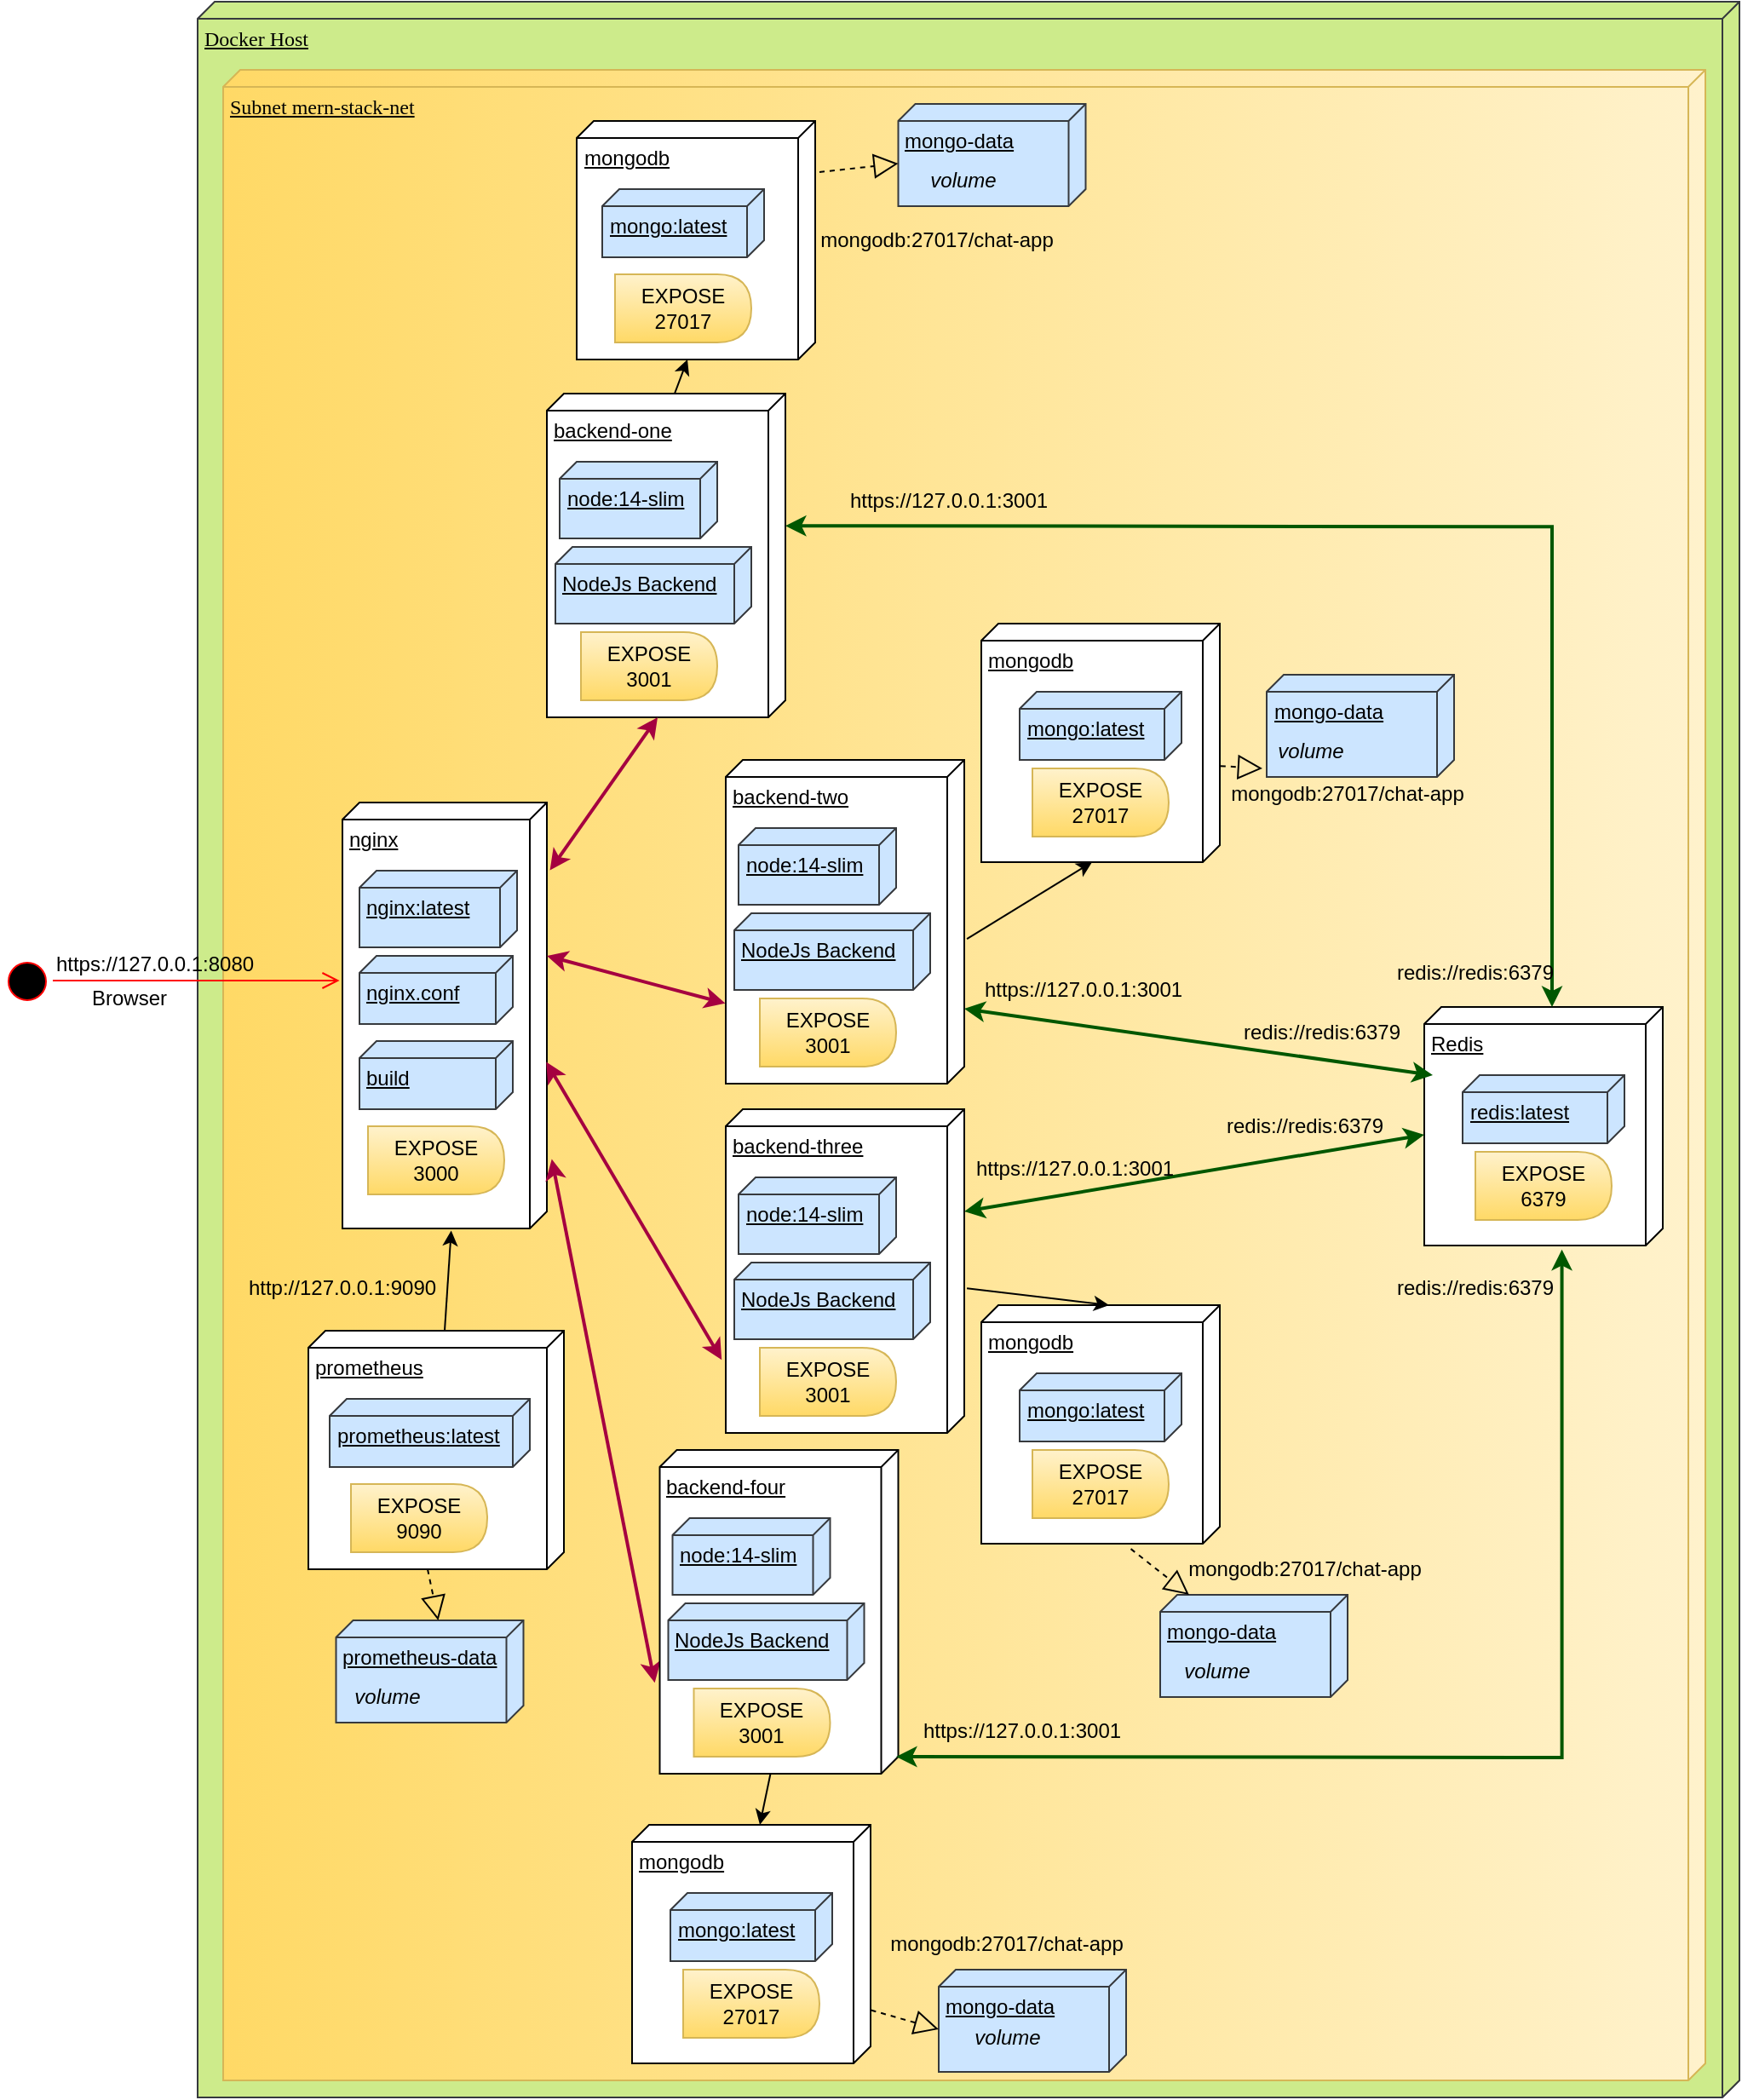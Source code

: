 <mxfile version="20.6.0" type="github">
  <diagram name="Page-1" id="5f0bae14-7c28-e335-631c-24af17079c00">
    <mxGraphModel dx="2826" dy="1805" grid="1" gridSize="10" guides="1" tooltips="1" connect="1" arrows="1" fold="1" page="1" pageScale="1" pageWidth="1100" pageHeight="850" background="none" math="0" shadow="0">
      <root>
        <mxCell id="0" />
        <mxCell id="1" parent="0" />
        <mxCell id="39150e848f15840c-1" value="Docker Host" style="verticalAlign=top;align=left;spacingTop=8;spacingLeft=2;spacingRight=12;shape=cube;size=10;direction=south;fontStyle=4;html=1;rounded=0;shadow=0;comic=0;labelBackgroundColor=none;strokeWidth=1;fontFamily=Verdana;fontSize=12;fillColor=#cdeb8b;strokeColor=#36393d;" parent="1" vertex="1">
          <mxGeometry x="75" y="-370" width="905" height="1230" as="geometry" />
        </mxCell>
        <mxCell id="spupHWkrMuhrxoyX3Kec-63" value="Subnet mern-stack-net" style="verticalAlign=top;align=left;spacingTop=8;spacingLeft=2;spacingRight=12;shape=cube;size=10;direction=south;fontStyle=4;html=1;rounded=0;shadow=0;comic=0;labelBackgroundColor=none;strokeWidth=1;fontFamily=Verdana;fontSize=12;fillColor=#fff2cc;strokeColor=#d6b656;gradientColor=#ffd966;" parent="1" vertex="1">
          <mxGeometry x="90" y="-330" width="870" height="1180" as="geometry" />
        </mxCell>
        <mxCell id="spupHWkrMuhrxoyX3Kec-8" value="prometheus" style="verticalAlign=top;align=left;spacingTop=8;spacingLeft=2;spacingRight=12;shape=cube;size=10;direction=south;fontStyle=4;html=1;" parent="1" vertex="1">
          <mxGeometry x="140" y="410" width="150" height="140" as="geometry" />
        </mxCell>
        <mxCell id="spupHWkrMuhrxoyX3Kec-9" value="mongodb" style="verticalAlign=top;align=left;spacingTop=8;spacingLeft=2;spacingRight=12;shape=cube;size=10;direction=south;fontStyle=4;html=1;" parent="1" vertex="1">
          <mxGeometry x="297.5" y="-300" width="140" height="140" as="geometry" />
        </mxCell>
        <mxCell id="spupHWkrMuhrxoyX3Kec-10" value="backend-one" style="verticalAlign=top;align=left;spacingTop=8;spacingLeft=2;spacingRight=12;shape=cube;size=10;direction=south;fontStyle=4;html=1;" parent="1" vertex="1">
          <mxGeometry x="280" y="-140" width="140" height="190" as="geometry" />
        </mxCell>
        <mxCell id="spupHWkrMuhrxoyX3Kec-11" value="nginx" style="verticalAlign=top;align=left;spacingTop=8;spacingLeft=2;spacingRight=12;shape=cube;size=10;direction=south;fontStyle=4;html=1;" parent="1" vertex="1">
          <mxGeometry x="160" y="100" width="120" height="250" as="geometry" />
        </mxCell>
        <mxCell id="spupHWkrMuhrxoyX3Kec-16" value="node:14-slim" style="verticalAlign=top;align=left;spacingTop=8;spacingLeft=2;spacingRight=12;shape=cube;size=10;direction=south;fontStyle=4;html=1;fillColor=#cce5ff;strokeColor=#36393d;" parent="1" vertex="1">
          <mxGeometry x="287.5" y="-100" width="92.5" height="45" as="geometry" />
        </mxCell>
        <mxCell id="spupHWkrMuhrxoyX3Kec-17" value="prometheus:latest" style="verticalAlign=top;align=left;spacingTop=8;spacingLeft=2;spacingRight=12;shape=cube;size=10;direction=south;fontStyle=4;html=1;fillColor=#cce5ff;strokeColor=#36393d;" parent="1" vertex="1">
          <mxGeometry x="152.5" y="450" width="117.5" height="40" as="geometry" />
        </mxCell>
        <mxCell id="spupHWkrMuhrxoyX3Kec-24" value="mongo:latest" style="verticalAlign=top;align=left;spacingTop=8;spacingLeft=2;spacingRight=12;shape=cube;size=10;direction=south;fontStyle=4;html=1;fillColor=#cce5ff;strokeColor=#36393d;" parent="1" vertex="1">
          <mxGeometry x="312.5" y="-260" width="95" height="40" as="geometry" />
        </mxCell>
        <mxCell id="spupHWkrMuhrxoyX3Kec-26" value="prometheus-data" style="verticalAlign=top;align=left;spacingTop=8;spacingLeft=2;spacingRight=12;shape=cube;size=10;direction=south;fontStyle=4;html=1;fillColor=#cce5ff;strokeColor=#36393d;" parent="1" vertex="1">
          <mxGeometry x="156.25" y="580" width="110" height="60" as="geometry" />
        </mxCell>
        <mxCell id="spupHWkrMuhrxoyX3Kec-27" value="&lt;i&gt;volume&lt;/i&gt;" style="text;html=1;resizable=0;autosize=1;align=center;verticalAlign=middle;points=[];fillColor=none;strokeColor=none;rounded=0;" parent="1" vertex="1">
          <mxGeometry x="156.25" y="610" width="60" height="30" as="geometry" />
        </mxCell>
        <mxCell id="spupHWkrMuhrxoyX3Kec-28" value="mongo-data" style="verticalAlign=top;align=left;spacingTop=8;spacingLeft=2;spacingRight=12;shape=cube;size=10;direction=south;fontStyle=4;html=1;fillColor=#cce5ff;strokeColor=#36393d;" parent="1" vertex="1">
          <mxGeometry x="486.25" y="-310" width="110" height="60" as="geometry" />
        </mxCell>
        <mxCell id="spupHWkrMuhrxoyX3Kec-29" value="&lt;i&gt;volume&lt;/i&gt;" style="text;html=1;resizable=0;autosize=1;align=center;verticalAlign=middle;points=[];fillColor=none;strokeColor=none;rounded=0;" parent="1" vertex="1">
          <mxGeometry x="493.75" y="-280" width="60" height="30" as="geometry" />
        </mxCell>
        <mxCell id="spupHWkrMuhrxoyX3Kec-31" value="NodeJs Backend" style="verticalAlign=top;align=left;spacingTop=8;spacingLeft=2;spacingRight=12;shape=cube;size=10;direction=south;fontStyle=4;html=1;fillColor=#cce5ff;strokeColor=#36393d;" parent="1" vertex="1">
          <mxGeometry x="285" y="-50" width="115" height="45" as="geometry" />
        </mxCell>
        <mxCell id="spupHWkrMuhrxoyX3Kec-32" value="nginx:latest" style="verticalAlign=top;align=left;spacingTop=8;spacingLeft=2;spacingRight=12;shape=cube;size=10;direction=south;fontStyle=4;html=1;fillColor=#cce5ff;strokeColor=#36393d;" parent="1" vertex="1">
          <mxGeometry x="170" y="140" width="92.5" height="45" as="geometry" />
        </mxCell>
        <mxCell id="spupHWkrMuhrxoyX3Kec-33" value="nginx.conf" style="verticalAlign=top;align=left;spacingTop=8;spacingLeft=2;spacingRight=12;shape=cube;size=10;direction=south;fontStyle=4;html=1;fillColor=#cce5ff;strokeColor=#36393d;" parent="1" vertex="1">
          <mxGeometry x="170" y="190" width="90" height="40" as="geometry" />
        </mxCell>
        <mxCell id="spupHWkrMuhrxoyX3Kec-35" value="EXPOSE&lt;br&gt;3000" style="shape=delay;whiteSpace=wrap;html=1;gradientDirection=south;fillColor=#fff2cc;gradientColor=#ffd966;strokeColor=#d6b656;" parent="1" vertex="1">
          <mxGeometry x="175" y="290" width="80" height="40" as="geometry" />
        </mxCell>
        <mxCell id="spupHWkrMuhrxoyX3Kec-36" value="EXPOSE&lt;br&gt;3001" style="shape=delay;whiteSpace=wrap;html=1;gradientDirection=south;fillColor=#fff2cc;gradientColor=#ffd966;strokeColor=#d6b656;" parent="1" vertex="1">
          <mxGeometry x="300" width="80" height="40" as="geometry" />
        </mxCell>
        <mxCell id="spupHWkrMuhrxoyX3Kec-37" value="EXPOSE&lt;br&gt;27017" style="shape=delay;whiteSpace=wrap;html=1;gradientDirection=south;fillColor=#fff2cc;gradientColor=#ffd966;strokeColor=#d6b656;" parent="1" vertex="1">
          <mxGeometry x="320" y="-210" width="80" height="40" as="geometry" />
        </mxCell>
        <mxCell id="spupHWkrMuhrxoyX3Kec-38" value="EXPOSE&lt;br&gt;9090" style="shape=delay;whiteSpace=wrap;html=1;gradientDirection=south;fillColor=#fff2cc;gradientColor=#ffd966;strokeColor=#d6b656;" parent="1" vertex="1">
          <mxGeometry x="165" y="500" width="80" height="40" as="geometry" />
        </mxCell>
        <mxCell id="spupHWkrMuhrxoyX3Kec-43" value="" style="endArrow=block;dashed=1;endFill=0;endSize=12;html=1;rounded=0;entryX=0;entryY=0;entryDx=0;entryDy=50;entryPerimeter=0;exitX=0;exitY=0;exitDx=140;exitDy=80;exitPerimeter=0;" parent="1" source="spupHWkrMuhrxoyX3Kec-8" target="spupHWkrMuhrxoyX3Kec-26" edge="1">
          <mxGeometry width="160" relative="1" as="geometry">
            <mxPoint x="300" y="440" as="sourcePoint" />
            <mxPoint x="460" y="440" as="targetPoint" />
          </mxGeometry>
        </mxCell>
        <mxCell id="spupHWkrMuhrxoyX3Kec-44" value="" style="endArrow=block;dashed=1;endFill=0;endSize=12;html=1;rounded=0;entryX=0;entryY=0;entryDx=35;entryDy=110;entryPerimeter=0;" parent="1" target="spupHWkrMuhrxoyX3Kec-28" edge="1">
          <mxGeometry width="160" relative="1" as="geometry">
            <mxPoint x="440" y="-270" as="sourcePoint" />
            <mxPoint x="452.5" y="-280" as="targetPoint" />
          </mxGeometry>
        </mxCell>
        <mxCell id="spupHWkrMuhrxoyX3Kec-57" value="mongodb:27017/chat-app" style="text;html=1;strokeColor=none;fillColor=none;align=center;verticalAlign=middle;whiteSpace=wrap;rounded=0;" parent="1" vertex="1">
          <mxGeometry x="428.75" y="-245" width="160" height="30" as="geometry" />
        </mxCell>
        <mxCell id="spupHWkrMuhrxoyX3Kec-58" value="" style="endArrow=classic;html=1;rounded=0;exitX=0;exitY=0;exitDx=0;exitDy=70;exitPerimeter=0;entryX=1.005;entryY=0.468;entryDx=0;entryDy=0;entryPerimeter=0;" parent="1" source="spupHWkrMuhrxoyX3Kec-8" target="spupHWkrMuhrxoyX3Kec-11" edge="1">
          <mxGeometry width="50" height="50" relative="1" as="geometry">
            <mxPoint x="540" y="430" as="sourcePoint" />
            <mxPoint x="590" y="380" as="targetPoint" />
            <Array as="points" />
          </mxGeometry>
        </mxCell>
        <mxCell id="spupHWkrMuhrxoyX3Kec-59" value="" style="endArrow=classic;html=1;rounded=0;entryX=0;entryY=0;entryDx=140;entryDy=75;entryPerimeter=0;exitX=0;exitY=0;exitDx=0;exitDy=65;exitPerimeter=0;" parent="1" source="spupHWkrMuhrxoyX3Kec-10" target="spupHWkrMuhrxoyX3Kec-9" edge="1">
          <mxGeometry width="50" height="50" relative="1" as="geometry">
            <mxPoint x="320" y="405" as="sourcePoint" />
            <mxPoint x="375" y="-160" as="targetPoint" />
            <Array as="points" />
          </mxGeometry>
        </mxCell>
        <mxCell id="spupHWkrMuhrxoyX3Kec-65" value="" style="ellipse;html=1;shape=startState;fillColor=#000000;strokeColor=#ff0000;" parent="1" vertex="1">
          <mxGeometry x="-40" y="190" width="30" height="30" as="geometry" />
        </mxCell>
        <mxCell id="spupHWkrMuhrxoyX3Kec-66" value="" style="edgeStyle=orthogonalEdgeStyle;html=1;verticalAlign=bottom;endArrow=open;endSize=8;strokeColor=#ff0000;rounded=0;entryX=0.418;entryY=1.014;entryDx=0;entryDy=0;entryPerimeter=0;" parent="1" source="spupHWkrMuhrxoyX3Kec-65" target="spupHWkrMuhrxoyX3Kec-11" edge="1">
          <mxGeometry relative="1" as="geometry">
            <mxPoint x="55" y="355" as="targetPoint" />
            <Array as="points">
              <mxPoint x="100" y="205" />
            </Array>
          </mxGeometry>
        </mxCell>
        <mxCell id="spupHWkrMuhrxoyX3Kec-67" value="https://127.0.0.1:8080" style="text;html=1;strokeColor=none;fillColor=none;align=center;verticalAlign=middle;whiteSpace=wrap;rounded=0;" parent="1" vertex="1">
          <mxGeometry y="180" width="100" height="30" as="geometry" />
        </mxCell>
        <mxCell id="spupHWkrMuhrxoyX3Kec-68" value="Browser" style="text;html=1;strokeColor=none;fillColor=none;align=center;verticalAlign=middle;whiteSpace=wrap;rounded=0;" parent="1" vertex="1">
          <mxGeometry x="-20" y="200" width="110" height="30" as="geometry" />
        </mxCell>
        <mxCell id="30hsQ5U3SM2WqxcuwSYf-2" value="build" style="verticalAlign=top;align=left;spacingTop=8;spacingLeft=2;spacingRight=12;shape=cube;size=10;direction=south;fontStyle=4;html=1;fillColor=#cce5ff;strokeColor=#36393d;" vertex="1" parent="1">
          <mxGeometry x="170" y="240" width="90" height="40" as="geometry" />
        </mxCell>
        <mxCell id="30hsQ5U3SM2WqxcuwSYf-4" value="http://127.0.0.1:9090" style="text;html=1;strokeColor=none;fillColor=none;align=center;verticalAlign=middle;whiteSpace=wrap;rounded=0;" vertex="1" parent="1">
          <mxGeometry x="110" y="370" width="100" height="30" as="geometry" />
        </mxCell>
        <mxCell id="30hsQ5U3SM2WqxcuwSYf-29" value="" style="endArrow=classic;startArrow=classic;html=1;rounded=0;exitX=0.837;exitY=-0.024;exitDx=0;exitDy=0;exitPerimeter=0;fillColor=#d80073;strokeColor=#A50040;strokeWidth=2;entryX=0.719;entryY=1.021;entryDx=0;entryDy=0;entryPerimeter=0;" edge="1" parent="1" source="spupHWkrMuhrxoyX3Kec-11" target="30hsQ5U3SM2WqxcuwSYf-46">
          <mxGeometry width="50" height="50" relative="1" as="geometry">
            <mxPoint x="330" y="450" as="sourcePoint" />
            <mxPoint x="390" y="570" as="targetPoint" />
          </mxGeometry>
        </mxCell>
        <mxCell id="30hsQ5U3SM2WqxcuwSYf-30" value="" style="endArrow=classic;startArrow=classic;html=1;rounded=0;entryX=0.774;entryY=1.017;entryDx=0;entryDy=0;exitX=0.609;exitY=0.003;exitDx=0;exitDy=0;exitPerimeter=0;fillColor=#d80073;strokeColor=#A50040;strokeWidth=2;entryPerimeter=0;" edge="1" parent="1" source="spupHWkrMuhrxoyX3Kec-11" target="30hsQ5U3SM2WqxcuwSYf-61">
          <mxGeometry width="50" height="50" relative="1" as="geometry">
            <mxPoint x="280" y="250" as="sourcePoint" />
            <mxPoint x="460" y="380" as="targetPoint" />
          </mxGeometry>
        </mxCell>
        <mxCell id="30hsQ5U3SM2WqxcuwSYf-31" value="" style="endArrow=classic;startArrow=classic;html=1;rounded=0;entryX=0.752;entryY=1.002;entryDx=0;entryDy=0;entryPerimeter=0;fillColor=#d80073;strokeColor=#A50040;strokeWidth=2;" edge="1" parent="1" target="30hsQ5U3SM2WqxcuwSYf-34">
          <mxGeometry width="50" height="50" relative="1" as="geometry">
            <mxPoint x="280" y="190" as="sourcePoint" />
            <mxPoint x="460" y="182.5" as="targetPoint" />
          </mxGeometry>
        </mxCell>
        <mxCell id="30hsQ5U3SM2WqxcuwSYf-32" value="" style="endArrow=classic;startArrow=classic;html=1;rounded=0;entryX=0;entryY=0;entryDx=190;entryDy=75;entryPerimeter=0;exitX=0.159;exitY=-0.015;exitDx=0;exitDy=0;exitPerimeter=0;fillColor=#d80073;strokeColor=#A50040;strokeWidth=2;" edge="1" parent="1" source="spupHWkrMuhrxoyX3Kec-11" target="spupHWkrMuhrxoyX3Kec-10">
          <mxGeometry width="50" height="50" relative="1" as="geometry">
            <mxPoint x="281.8" y="-120" as="sourcePoint" />
            <mxPoint x="460" y="-18.75" as="targetPoint" />
          </mxGeometry>
        </mxCell>
        <mxCell id="30hsQ5U3SM2WqxcuwSYf-33" value="mongodb" style="verticalAlign=top;align=left;spacingTop=8;spacingLeft=2;spacingRight=12;shape=cube;size=10;direction=south;fontStyle=4;html=1;" vertex="1" parent="1">
          <mxGeometry x="535" y="-5" width="140" height="140" as="geometry" />
        </mxCell>
        <mxCell id="30hsQ5U3SM2WqxcuwSYf-34" value="backend-two" style="verticalAlign=top;align=left;spacingTop=8;spacingLeft=2;spacingRight=12;shape=cube;size=10;direction=south;fontStyle=4;html=1;" vertex="1" parent="1">
          <mxGeometry x="385" y="75" width="140" height="190" as="geometry" />
        </mxCell>
        <mxCell id="30hsQ5U3SM2WqxcuwSYf-35" value="node:14-slim" style="verticalAlign=top;align=left;spacingTop=8;spacingLeft=2;spacingRight=12;shape=cube;size=10;direction=south;fontStyle=4;html=1;fillColor=#cce5ff;strokeColor=#36393d;" vertex="1" parent="1">
          <mxGeometry x="392.5" y="115" width="92.5" height="45" as="geometry" />
        </mxCell>
        <mxCell id="30hsQ5U3SM2WqxcuwSYf-36" value="mongo:latest" style="verticalAlign=top;align=left;spacingTop=8;spacingLeft=2;spacingRight=12;shape=cube;size=10;direction=south;fontStyle=4;html=1;fillColor=#cce5ff;strokeColor=#36393d;" vertex="1" parent="1">
          <mxGeometry x="557.5" y="35" width="95" height="40" as="geometry" />
        </mxCell>
        <mxCell id="30hsQ5U3SM2WqxcuwSYf-37" value="mongo-data" style="verticalAlign=top;align=left;spacingTop=8;spacingLeft=2;spacingRight=12;shape=cube;size=10;direction=south;fontStyle=4;html=1;fillColor=#cce5ff;strokeColor=#36393d;" vertex="1" parent="1">
          <mxGeometry x="702.5" y="25" width="110" height="60" as="geometry" />
        </mxCell>
        <mxCell id="30hsQ5U3SM2WqxcuwSYf-38" value="&lt;i&gt;volume&lt;/i&gt;" style="text;html=1;resizable=0;autosize=1;align=center;verticalAlign=middle;points=[];fillColor=none;strokeColor=none;rounded=0;" vertex="1" parent="1">
          <mxGeometry x="697.5" y="55" width="60" height="30" as="geometry" />
        </mxCell>
        <mxCell id="30hsQ5U3SM2WqxcuwSYf-39" value="NodeJs Backend" style="verticalAlign=top;align=left;spacingTop=8;spacingLeft=2;spacingRight=12;shape=cube;size=10;direction=south;fontStyle=4;html=1;fillColor=#cce5ff;strokeColor=#36393d;" vertex="1" parent="1">
          <mxGeometry x="390" y="165" width="115" height="45" as="geometry" />
        </mxCell>
        <mxCell id="30hsQ5U3SM2WqxcuwSYf-40" value="EXPOSE&lt;br&gt;3001" style="shape=delay;whiteSpace=wrap;html=1;gradientDirection=south;fillColor=#fff2cc;gradientColor=#ffd966;strokeColor=#d6b656;" vertex="1" parent="1">
          <mxGeometry x="405" y="215" width="80" height="40" as="geometry" />
        </mxCell>
        <mxCell id="30hsQ5U3SM2WqxcuwSYf-41" value="EXPOSE&lt;br&gt;27017" style="shape=delay;whiteSpace=wrap;html=1;gradientDirection=south;fillColor=#fff2cc;gradientColor=#ffd966;strokeColor=#d6b656;" vertex="1" parent="1">
          <mxGeometry x="565" y="80" width="80" height="40" as="geometry" />
        </mxCell>
        <mxCell id="30hsQ5U3SM2WqxcuwSYf-42" value="" style="endArrow=block;dashed=1;endFill=0;endSize=12;html=1;rounded=0;exitX=0.597;exitY=-0.003;exitDx=0;exitDy=0;exitPerimeter=0;" edge="1" parent="1" source="30hsQ5U3SM2WqxcuwSYf-33">
          <mxGeometry width="160" relative="1" as="geometry">
            <mxPoint x="940" y="155" as="sourcePoint" />
            <mxPoint x="700" y="80" as="targetPoint" />
          </mxGeometry>
        </mxCell>
        <mxCell id="30hsQ5U3SM2WqxcuwSYf-43" value="mongodb:27017/chat-app" style="text;html=1;strokeColor=none;fillColor=none;align=center;verticalAlign=middle;whiteSpace=wrap;rounded=0;" vertex="1" parent="1">
          <mxGeometry x="670" y="80" width="160" height="30" as="geometry" />
        </mxCell>
        <mxCell id="30hsQ5U3SM2WqxcuwSYf-44" value="" style="endArrow=classic;html=1;rounded=0;entryX=0;entryY=0;entryDx=140;entryDy=75;entryPerimeter=0;exitX=0.553;exitY=-0.011;exitDx=0;exitDy=0;exitPerimeter=0;" edge="1" parent="1" source="30hsQ5U3SM2WqxcuwSYf-34" target="30hsQ5U3SM2WqxcuwSYf-33">
          <mxGeometry width="50" height="50" relative="1" as="geometry">
            <mxPoint x="580" y="155" as="sourcePoint" />
            <mxPoint x="604.98" y="611" as="targetPoint" />
            <Array as="points" />
          </mxGeometry>
        </mxCell>
        <mxCell id="30hsQ5U3SM2WqxcuwSYf-45" value="mongodb" style="verticalAlign=top;align=left;spacingTop=8;spacingLeft=2;spacingRight=12;shape=cube;size=10;direction=south;fontStyle=4;html=1;" vertex="1" parent="1">
          <mxGeometry x="330" y="700" width="140" height="140" as="geometry" />
        </mxCell>
        <mxCell id="30hsQ5U3SM2WqxcuwSYf-46" value="backend-four" style="verticalAlign=top;align=left;spacingTop=8;spacingLeft=2;spacingRight=12;shape=cube;size=10;direction=south;fontStyle=4;html=1;" vertex="1" parent="1">
          <mxGeometry x="346.25" y="480" width="140" height="190" as="geometry" />
        </mxCell>
        <mxCell id="30hsQ5U3SM2WqxcuwSYf-47" value="node:14-slim" style="verticalAlign=top;align=left;spacingTop=8;spacingLeft=2;spacingRight=12;shape=cube;size=10;direction=south;fontStyle=4;html=1;fillColor=#cce5ff;strokeColor=#36393d;" vertex="1" parent="1">
          <mxGeometry x="353.75" y="520" width="92.5" height="45" as="geometry" />
        </mxCell>
        <mxCell id="30hsQ5U3SM2WqxcuwSYf-48" value="mongo:latest" style="verticalAlign=top;align=left;spacingTop=8;spacingLeft=2;spacingRight=12;shape=cube;size=10;direction=south;fontStyle=4;html=1;fillColor=#cce5ff;strokeColor=#36393d;" vertex="1" parent="1">
          <mxGeometry x="352.5" y="740" width="95" height="40" as="geometry" />
        </mxCell>
        <mxCell id="30hsQ5U3SM2WqxcuwSYf-49" value="mongo-data" style="verticalAlign=top;align=left;spacingTop=8;spacingLeft=2;spacingRight=12;shape=cube;size=10;direction=south;fontStyle=4;html=1;fillColor=#cce5ff;strokeColor=#36393d;" vertex="1" parent="1">
          <mxGeometry x="510" y="785" width="110" height="60" as="geometry" />
        </mxCell>
        <mxCell id="30hsQ5U3SM2WqxcuwSYf-50" value="&lt;i&gt;volume&lt;/i&gt;" style="text;html=1;resizable=0;autosize=1;align=center;verticalAlign=middle;points=[];fillColor=none;strokeColor=none;rounded=0;" vertex="1" parent="1">
          <mxGeometry x="520" y="810" width="60" height="30" as="geometry" />
        </mxCell>
        <mxCell id="30hsQ5U3SM2WqxcuwSYf-51" value="NodeJs Backend" style="verticalAlign=top;align=left;spacingTop=8;spacingLeft=2;spacingRight=12;shape=cube;size=10;direction=south;fontStyle=4;html=1;fillColor=#cce5ff;strokeColor=#36393d;" vertex="1" parent="1">
          <mxGeometry x="351.25" y="570" width="115" height="45" as="geometry" />
        </mxCell>
        <mxCell id="30hsQ5U3SM2WqxcuwSYf-52" value="EXPOSE&lt;br&gt;3001" style="shape=delay;whiteSpace=wrap;html=1;gradientDirection=south;fillColor=#fff2cc;gradientColor=#ffd966;strokeColor=#d6b656;" vertex="1" parent="1">
          <mxGeometry x="366.25" y="620" width="80" height="40" as="geometry" />
        </mxCell>
        <mxCell id="30hsQ5U3SM2WqxcuwSYf-53" value="EXPOSE&lt;br&gt;27017" style="shape=delay;whiteSpace=wrap;html=1;gradientDirection=south;fillColor=#fff2cc;gradientColor=#ffd966;strokeColor=#d6b656;" vertex="1" parent="1">
          <mxGeometry x="360" y="785" width="80" height="40" as="geometry" />
        </mxCell>
        <mxCell id="30hsQ5U3SM2WqxcuwSYf-54" value="" style="endArrow=block;dashed=1;endFill=0;endSize=12;html=1;rounded=0;exitX=0.777;exitY=-0.002;exitDx=0;exitDy=0;exitPerimeter=0;entryX=0;entryY=0;entryDx=35;entryDy=110;entryPerimeter=0;" edge="1" parent="1" source="30hsQ5U3SM2WqxcuwSYf-45" target="30hsQ5U3SM2WqxcuwSYf-49">
          <mxGeometry width="160" relative="1" as="geometry">
            <mxPoint x="781.25" y="480" as="sourcePoint" />
            <mxPoint x="511.25" y="290" as="targetPoint" />
          </mxGeometry>
        </mxCell>
        <mxCell id="30hsQ5U3SM2WqxcuwSYf-56" value="" style="endArrow=classic;html=1;rounded=0;exitX=0;exitY=0;exitDx=190;exitDy=75;exitPerimeter=0;entryX=0;entryY=0;entryDx=0;entryDy=65;entryPerimeter=0;" edge="1" parent="1" source="30hsQ5U3SM2WqxcuwSYf-46" target="30hsQ5U3SM2WqxcuwSYf-45">
          <mxGeometry width="50" height="50" relative="1" as="geometry">
            <mxPoint x="386.25" y="1025" as="sourcePoint" />
            <mxPoint x="398.25" y="690" as="targetPoint" />
            <Array as="points" />
          </mxGeometry>
        </mxCell>
        <mxCell id="30hsQ5U3SM2WqxcuwSYf-59" value="mongodb:27017/chat-app" style="text;html=1;strokeColor=none;fillColor=none;align=center;verticalAlign=middle;whiteSpace=wrap;rounded=0;" vertex="1" parent="1">
          <mxGeometry x="470" y="755" width="160" height="30" as="geometry" />
        </mxCell>
        <mxCell id="30hsQ5U3SM2WqxcuwSYf-60" value="mongodb" style="verticalAlign=top;align=left;spacingTop=8;spacingLeft=2;spacingRight=12;shape=cube;size=10;direction=south;fontStyle=4;html=1;" vertex="1" parent="1">
          <mxGeometry x="535" y="395" width="140" height="140" as="geometry" />
        </mxCell>
        <mxCell id="30hsQ5U3SM2WqxcuwSYf-61" value="backend-three" style="verticalAlign=top;align=left;spacingTop=8;spacingLeft=2;spacingRight=12;shape=cube;size=10;direction=south;fontStyle=4;html=1;" vertex="1" parent="1">
          <mxGeometry x="385" y="280" width="140" height="190" as="geometry" />
        </mxCell>
        <mxCell id="30hsQ5U3SM2WqxcuwSYf-62" value="node:14-slim" style="verticalAlign=top;align=left;spacingTop=8;spacingLeft=2;spacingRight=12;shape=cube;size=10;direction=south;fontStyle=4;html=1;fillColor=#cce5ff;strokeColor=#36393d;" vertex="1" parent="1">
          <mxGeometry x="392.5" y="320" width="92.5" height="45" as="geometry" />
        </mxCell>
        <mxCell id="30hsQ5U3SM2WqxcuwSYf-63" value="mongo:latest" style="verticalAlign=top;align=left;spacingTop=8;spacingLeft=2;spacingRight=12;shape=cube;size=10;direction=south;fontStyle=4;html=1;fillColor=#cce5ff;strokeColor=#36393d;" vertex="1" parent="1">
          <mxGeometry x="557.5" y="435" width="95" height="40" as="geometry" />
        </mxCell>
        <mxCell id="30hsQ5U3SM2WqxcuwSYf-64" value="mongo-data" style="verticalAlign=top;align=left;spacingTop=8;spacingLeft=2;spacingRight=12;shape=cube;size=10;direction=south;fontStyle=4;html=1;fillColor=#cce5ff;strokeColor=#36393d;" vertex="1" parent="1">
          <mxGeometry x="640" y="565" width="110" height="60" as="geometry" />
        </mxCell>
        <mxCell id="30hsQ5U3SM2WqxcuwSYf-65" value="&lt;i&gt;volume&lt;/i&gt;" style="text;html=1;resizable=0;autosize=1;align=center;verticalAlign=middle;points=[];fillColor=none;strokeColor=none;rounded=0;" vertex="1" parent="1">
          <mxGeometry x="642.5" y="595" width="60" height="30" as="geometry" />
        </mxCell>
        <mxCell id="30hsQ5U3SM2WqxcuwSYf-66" value="NodeJs Backend" style="verticalAlign=top;align=left;spacingTop=8;spacingLeft=2;spacingRight=12;shape=cube;size=10;direction=south;fontStyle=4;html=1;fillColor=#cce5ff;strokeColor=#36393d;" vertex="1" parent="1">
          <mxGeometry x="390" y="370" width="115" height="45" as="geometry" />
        </mxCell>
        <mxCell id="30hsQ5U3SM2WqxcuwSYf-67" value="EXPOSE&lt;br&gt;3001" style="shape=delay;whiteSpace=wrap;html=1;gradientDirection=south;fillColor=#fff2cc;gradientColor=#ffd966;strokeColor=#d6b656;" vertex="1" parent="1">
          <mxGeometry x="405" y="420" width="80" height="40" as="geometry" />
        </mxCell>
        <mxCell id="30hsQ5U3SM2WqxcuwSYf-68" value="EXPOSE&lt;br&gt;27017" style="shape=delay;whiteSpace=wrap;html=1;gradientDirection=south;fillColor=#fff2cc;gradientColor=#ffd966;strokeColor=#d6b656;" vertex="1" parent="1">
          <mxGeometry x="565" y="480" width="80" height="40" as="geometry" />
        </mxCell>
        <mxCell id="30hsQ5U3SM2WqxcuwSYf-69" value="" style="endArrow=block;dashed=1;endFill=0;endSize=12;html=1;rounded=0;exitX=1.022;exitY=0.373;exitDx=0;exitDy=0;exitPerimeter=0;" edge="1" parent="1" source="30hsQ5U3SM2WqxcuwSYf-60" target="30hsQ5U3SM2WqxcuwSYf-64">
          <mxGeometry width="160" relative="1" as="geometry">
            <mxPoint x="940" y="360" as="sourcePoint" />
            <mxPoint x="670" y="170" as="targetPoint" />
          </mxGeometry>
        </mxCell>
        <mxCell id="30hsQ5U3SM2WqxcuwSYf-70" value="mongodb:27017/chat-app" style="text;html=1;strokeColor=none;fillColor=none;align=center;verticalAlign=middle;whiteSpace=wrap;rounded=0;" vertex="1" parent="1">
          <mxGeometry x="645" y="535" width="160" height="30" as="geometry" />
        </mxCell>
        <mxCell id="30hsQ5U3SM2WqxcuwSYf-71" value="" style="endArrow=classic;html=1;rounded=0;entryX=0;entryY=0;entryDx=0;entryDy=65;entryPerimeter=0;exitX=0.553;exitY=-0.011;exitDx=0;exitDy=0;exitPerimeter=0;" edge="1" parent="1" source="30hsQ5U3SM2WqxcuwSYf-61" target="30hsQ5U3SM2WqxcuwSYf-60">
          <mxGeometry width="50" height="50" relative="1" as="geometry">
            <mxPoint x="580" y="360" as="sourcePoint" />
            <mxPoint x="604.98" y="816" as="targetPoint" />
            <Array as="points" />
          </mxGeometry>
        </mxCell>
        <mxCell id="30hsQ5U3SM2WqxcuwSYf-74" value="Redis" style="verticalAlign=top;align=left;spacingTop=8;spacingLeft=2;spacingRight=12;shape=cube;size=10;direction=south;fontStyle=4;html=1;" vertex="1" parent="1">
          <mxGeometry x="795" y="220" width="140" height="140" as="geometry" />
        </mxCell>
        <mxCell id="30hsQ5U3SM2WqxcuwSYf-75" value="redis:latest" style="verticalAlign=top;align=left;spacingTop=8;spacingLeft=2;spacingRight=12;shape=cube;size=10;direction=south;fontStyle=4;html=1;fillColor=#cce5ff;strokeColor=#36393d;" vertex="1" parent="1">
          <mxGeometry x="817.5" y="260" width="95" height="40" as="geometry" />
        </mxCell>
        <mxCell id="30hsQ5U3SM2WqxcuwSYf-76" value="EXPOSE&lt;br&gt;6379" style="shape=delay;whiteSpace=wrap;html=1;gradientDirection=south;fillColor=#fff2cc;gradientColor=#ffd966;strokeColor=#d6b656;" vertex="1" parent="1">
          <mxGeometry x="825" y="305" width="80" height="40" as="geometry" />
        </mxCell>
        <mxCell id="30hsQ5U3SM2WqxcuwSYf-77" value="" style="endArrow=classic;startArrow=classic;html=1;rounded=0;fillColor=#008a00;strokeColor=#005700;strokeWidth=2;" edge="1" parent="1">
          <mxGeometry width="50" height="50" relative="1" as="geometry">
            <mxPoint x="525" y="221.06" as="sourcePoint" />
            <mxPoint x="800" y="260" as="targetPoint" />
          </mxGeometry>
        </mxCell>
        <mxCell id="30hsQ5U3SM2WqxcuwSYf-78" value="" style="endArrow=classic;startArrow=classic;html=1;rounded=0;entryX=0;entryY=0;entryDx=75;entryDy=140;entryPerimeter=0;fillColor=#008a00;strokeColor=#005700;strokeWidth=2;" edge="1" parent="1" target="30hsQ5U3SM2WqxcuwSYf-74">
          <mxGeometry width="50" height="50" relative="1" as="geometry">
            <mxPoint x="525" y="340.0" as="sourcePoint" />
            <mxPoint x="877.62" y="391.22" as="targetPoint" />
          </mxGeometry>
        </mxCell>
        <mxCell id="30hsQ5U3SM2WqxcuwSYf-79" value="" style="endArrow=classic;startArrow=classic;html=1;rounded=0;fillColor=#008a00;strokeColor=#005700;strokeWidth=2;edgeStyle=orthogonalEdgeStyle;entryX=1.017;entryY=0.423;entryDx=0;entryDy=0;entryPerimeter=0;" edge="1" parent="1" target="30hsQ5U3SM2WqxcuwSYf-74">
          <mxGeometry width="50" height="50" relative="1" as="geometry">
            <mxPoint x="485" y="660" as="sourcePoint" />
            <mxPoint x="980" y="670" as="targetPoint" />
          </mxGeometry>
        </mxCell>
        <mxCell id="30hsQ5U3SM2WqxcuwSYf-80" value="" style="endArrow=classic;startArrow=classic;html=1;rounded=0;fillColor=#008a00;strokeColor=#005700;strokeWidth=2;edgeStyle=orthogonalEdgeStyle;entryX=0;entryY=0;entryDx=0;entryDy=65;entryPerimeter=0;" edge="1" parent="1" target="30hsQ5U3SM2WqxcuwSYf-74">
          <mxGeometry width="50" height="50" relative="1" as="geometry">
            <mxPoint x="420" y="-62.38" as="sourcePoint" />
            <mxPoint x="895.78" y="-350.0" as="targetPoint" />
          </mxGeometry>
        </mxCell>
        <mxCell id="30hsQ5U3SM2WqxcuwSYf-81" value="https://127.0.0.1:3001" style="text;html=1;strokeColor=none;fillColor=none;align=center;verticalAlign=middle;whiteSpace=wrap;rounded=0;" vertex="1" parent="1">
          <mxGeometry x="436.25" y="-92.5" width="160" height="30" as="geometry" />
        </mxCell>
        <mxCell id="30hsQ5U3SM2WqxcuwSYf-82" value="https://127.0.0.1:3001" style="text;html=1;strokeColor=none;fillColor=none;align=center;verticalAlign=middle;whiteSpace=wrap;rounded=0;" vertex="1" parent="1">
          <mxGeometry x="515" y="195" width="160" height="30" as="geometry" />
        </mxCell>
        <mxCell id="30hsQ5U3SM2WqxcuwSYf-83" value="https://127.0.0.1:3001" style="text;html=1;strokeColor=none;fillColor=none;align=center;verticalAlign=middle;whiteSpace=wrap;rounded=0;" vertex="1" parent="1">
          <mxGeometry x="510" y="300" width="160" height="30" as="geometry" />
        </mxCell>
        <mxCell id="30hsQ5U3SM2WqxcuwSYf-84" value="https://127.0.0.1:3001" style="text;html=1;strokeColor=none;fillColor=none;align=center;verticalAlign=middle;whiteSpace=wrap;rounded=0;" vertex="1" parent="1">
          <mxGeometry x="478.75" y="630" width="160" height="30" as="geometry" />
        </mxCell>
        <mxCell id="30hsQ5U3SM2WqxcuwSYf-85" value="redis://redis:6379" style="text;html=1;strokeColor=none;fillColor=none;align=center;verticalAlign=middle;whiteSpace=wrap;rounded=0;" vertex="1" parent="1">
          <mxGeometry x="745" y="185" width="160" height="30" as="geometry" />
        </mxCell>
        <mxCell id="30hsQ5U3SM2WqxcuwSYf-86" value="redis://redis:6379" style="text;html=1;strokeColor=none;fillColor=none;align=center;verticalAlign=middle;whiteSpace=wrap;rounded=0;" vertex="1" parent="1">
          <mxGeometry x="655" y="220" width="160" height="30" as="geometry" />
        </mxCell>
        <mxCell id="30hsQ5U3SM2WqxcuwSYf-87" value="redis://redis:6379" style="text;html=1;strokeColor=none;fillColor=none;align=center;verticalAlign=middle;whiteSpace=wrap;rounded=0;" vertex="1" parent="1">
          <mxGeometry x="645" y="275" width="160" height="30" as="geometry" />
        </mxCell>
        <mxCell id="30hsQ5U3SM2WqxcuwSYf-88" value="redis://redis:6379" style="text;html=1;strokeColor=none;fillColor=none;align=center;verticalAlign=middle;whiteSpace=wrap;rounded=0;" vertex="1" parent="1">
          <mxGeometry x="745" y="370" width="160" height="30" as="geometry" />
        </mxCell>
      </root>
    </mxGraphModel>
  </diagram>
</mxfile>

